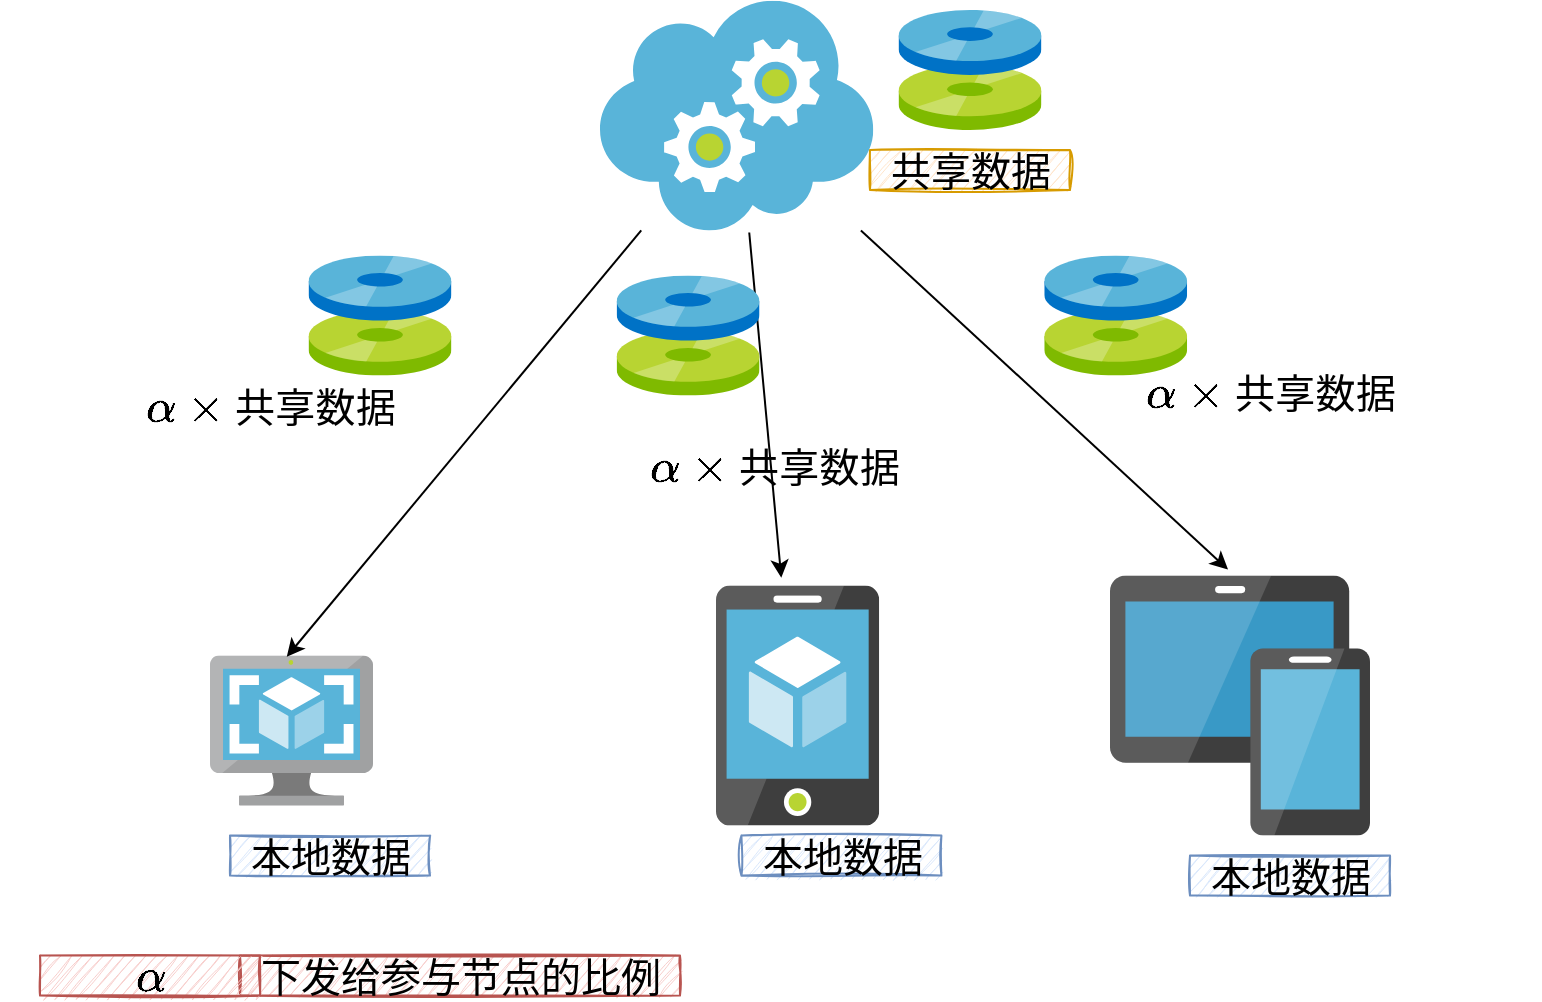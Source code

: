 <mxfile version="14.4.9" type="github">
  <diagram id="1nKACnH8L-RzWteOibTx" name="Page-1">
    <mxGraphModel dx="1038" dy="500" grid="1" gridSize="10" guides="1" tooltips="1" connect="1" arrows="1" fold="1" page="1" pageScale="1" pageWidth="600" pageHeight="930" math="0" shadow="0">
      <root>
        <mxCell id="0" />
        <mxCell id="1" parent="0" />
        <mxCell id="Sf-YvudpWmYmQgdypYDF-1" value="" style="aspect=fixed;html=1;points=[];align=center;image;fontSize=12;image=img/lib/mscae/Cloud_Services_Classic.svg;" vertex="1" parent="1">
          <mxGeometry x="320.0" y="65.4" width="136.67" height="114.8" as="geometry" />
        </mxCell>
        <mxCell id="Sf-YvudpWmYmQgdypYDF-2" value="" style="aspect=fixed;html=1;points=[];align=center;image;fontSize=12;image=img/lib/mscae/Discs.svg;" vertex="1" parent="1">
          <mxGeometry x="469.28" y="70" width="71.43" height="60" as="geometry" />
        </mxCell>
        <mxCell id="Sf-YvudpWmYmQgdypYDF-3" value="&lt;font style=&quot;font-size: 20px&quot;&gt;共享数据&lt;/font&gt;" style="text;html=1;align=center;verticalAlign=middle;resizable=0;points=[];autosize=1;fillColor=#ffe6cc;strokeColor=#d79b00;sketch=1;" vertex="1" parent="1">
          <mxGeometry x="454.99" y="140.0" width="100" height="20" as="geometry" />
        </mxCell>
        <mxCell id="Sf-YvudpWmYmQgdypYDF-4" value="" style="aspect=fixed;html=1;points=[];align=center;image;fontSize=12;image=img/lib/mscae/VM_Images.svg;" vertex="1" parent="1">
          <mxGeometry x="125" y="392.8" width="81.52" height="75" as="geometry" />
        </mxCell>
        <mxCell id="Sf-YvudpWmYmQgdypYDF-5" value="" style="aspect=fixed;html=1;points=[];align=center;image;fontSize=12;image=img/lib/mscae/App_Service_Mobile_App.svg;" vertex="1" parent="1">
          <mxGeometry x="378" y="357.8" width="81.6" height="120" as="geometry" />
        </mxCell>
        <mxCell id="Sf-YvudpWmYmQgdypYDF-6" value="" style="aspect=fixed;html=1;points=[];align=center;image;fontSize=12;image=img/lib/mscae/Devices_Groups.svg;" vertex="1" parent="1">
          <mxGeometry x="575" y="352.8" width="130" height="130" as="geometry" />
        </mxCell>
        <mxCell id="Sf-YvudpWmYmQgdypYDF-7" value="" style="endArrow=classic;html=1;entryX=0.471;entryY=0.008;entryDx=0;entryDy=0;entryPerimeter=0;" edge="1" parent="1" source="Sf-YvudpWmYmQgdypYDF-1" target="Sf-YvudpWmYmQgdypYDF-4">
          <mxGeometry width="50" height="50" relative="1" as="geometry">
            <mxPoint x="395" y="312.8" as="sourcePoint" />
            <mxPoint x="205" y="332.8" as="targetPoint" />
          </mxGeometry>
        </mxCell>
        <mxCell id="Sf-YvudpWmYmQgdypYDF-8" value="" style="endArrow=classic;html=1;entryX=0.454;entryY=-0.023;entryDx=0;entryDy=0;entryPerimeter=0;" edge="1" parent="1" source="Sf-YvudpWmYmQgdypYDF-1" target="Sf-YvudpWmYmQgdypYDF-6">
          <mxGeometry width="50" height="50" relative="1" as="geometry">
            <mxPoint x="335.844" y="182.8" as="sourcePoint" />
            <mxPoint x="186.946" y="362.768" as="targetPoint" />
          </mxGeometry>
        </mxCell>
        <mxCell id="Sf-YvudpWmYmQgdypYDF-9" value="" style="endArrow=classic;html=1;entryX=0.4;entryY=-0.033;entryDx=0;entryDy=0;entryPerimeter=0;exitX=0.546;exitY=1.009;exitDx=0;exitDy=0;exitPerimeter=0;" edge="1" parent="1" source="Sf-YvudpWmYmQgdypYDF-1" target="Sf-YvudpWmYmQgdypYDF-5">
          <mxGeometry width="50" height="50" relative="1" as="geometry">
            <mxPoint x="473.894" y="182.8" as="sourcePoint" />
            <mxPoint x="324.996" y="362.768" as="targetPoint" />
          </mxGeometry>
        </mxCell>
        <mxCell id="Sf-YvudpWmYmQgdypYDF-10" value="" style="aspect=fixed;html=1;points=[];align=center;image;fontSize=12;image=img/lib/mscae/Discs.svg;" vertex="1" parent="1">
          <mxGeometry x="542.14" y="192.8" width="71.43" height="60" as="geometry" />
        </mxCell>
        <mxCell id="Sf-YvudpWmYmQgdypYDF-11" value="" style="aspect=fixed;html=1;points=[];align=center;image;fontSize=12;image=img/lib/mscae/Discs.svg;" vertex="1" parent="1">
          <mxGeometry x="328.33" y="202.8" width="71.43" height="60" as="geometry" />
        </mxCell>
        <mxCell id="Sf-YvudpWmYmQgdypYDF-12" value="" style="aspect=fixed;html=1;points=[];align=center;image;fontSize=12;image=img/lib/mscae/Discs.svg;" vertex="1" parent="1">
          <mxGeometry x="174.28" y="192.8" width="71.43" height="60" as="geometry" />
        </mxCell>
        <mxCell id="Sf-YvudpWmYmQgdypYDF-13" value="&lt;font style=&quot;font-size: 20px&quot;&gt;$$\alpha \times 共享数据$$&amp;nbsp;&amp;nbsp;&lt;/font&gt;" style="text;html=1;align=center;verticalAlign=middle;resizable=0;points=[];autosize=1;" vertex="1" parent="1">
          <mxGeometry x="20" y="270.0" width="270" height="20" as="geometry" />
        </mxCell>
        <mxCell id="Sf-YvudpWmYmQgdypYDF-14" value="&lt;font style=&quot;font-size: 20px&quot;&gt;$$\alpha \times 共享数据$$&amp;nbsp;&amp;nbsp;&lt;/font&gt;" style="text;html=1;align=center;verticalAlign=middle;resizable=0;points=[];autosize=1;" vertex="1" parent="1">
          <mxGeometry x="272.14" y="300.0" width="270" height="20" as="geometry" />
        </mxCell>
        <mxCell id="Sf-YvudpWmYmQgdypYDF-15" value="&lt;font style=&quot;font-size: 20px&quot;&gt;$$\alpha \times 共享数据$$&amp;nbsp;&amp;nbsp;&lt;/font&gt;" style="text;html=1;align=center;verticalAlign=middle;resizable=0;points=[];autosize=1;" vertex="1" parent="1">
          <mxGeometry x="520" y="262.8" width="270" height="20" as="geometry" />
        </mxCell>
        <mxCell id="Sf-YvudpWmYmQgdypYDF-16" value="&lt;font style=&quot;font-size: 20px&quot;&gt;本地数据&lt;/font&gt;" style="text;html=1;align=center;verticalAlign=middle;resizable=0;points=[];autosize=1;fillColor=#dae8fc;strokeColor=#6c8ebf;sketch=1;" vertex="1" parent="1">
          <mxGeometry x="135" y="482.8" width="100" height="20" as="geometry" />
        </mxCell>
        <mxCell id="Sf-YvudpWmYmQgdypYDF-17" value="&lt;font style=&quot;font-size: 20px&quot;&gt;本地数据&lt;/font&gt;" style="text;html=1;align=center;verticalAlign=middle;resizable=0;points=[];autosize=1;fillColor=#dae8fc;strokeColor=#6c8ebf;sketch=1;" vertex="1" parent="1">
          <mxGeometry x="615" y="492.8" width="100" height="20" as="geometry" />
        </mxCell>
        <mxCell id="Sf-YvudpWmYmQgdypYDF-18" value="&lt;font style=&quot;font-size: 20px&quot;&gt;本地数据&lt;/font&gt;" style="text;html=1;align=center;verticalAlign=middle;resizable=0;points=[];autosize=1;fillColor=#dae8fc;strokeColor=#6c8ebf;sketch=1;" vertex="1" parent="1">
          <mxGeometry x="390.71" y="482.8" width="100" height="20" as="geometry" />
        </mxCell>
        <mxCell id="Sf-YvudpWmYmQgdypYDF-19" value="&lt;font style=&quot;font-size: 20px&quot;&gt;下发给参与节点的比例&lt;/font&gt;" style="text;html=1;align=center;verticalAlign=middle;resizable=0;points=[];autosize=1;fillColor=#f8cecc;strokeColor=#b85450;sketch=1;" vertex="1" parent="1">
          <mxGeometry x="140.0" y="542.8" width="220" height="20" as="geometry" />
        </mxCell>
        <mxCell id="Sf-YvudpWmYmQgdypYDF-20" value="&lt;font style=&quot;font-size: 20px&quot;&gt;$$\alpha$$&lt;/font&gt;" style="text;html=1;align=center;verticalAlign=middle;resizable=0;points=[];autosize=1;fillColor=#f8cecc;strokeColor=#b85450;sketch=1;" vertex="1" parent="1">
          <mxGeometry x="40" y="542.8" width="110" height="20" as="geometry" />
        </mxCell>
      </root>
    </mxGraphModel>
  </diagram>
</mxfile>
